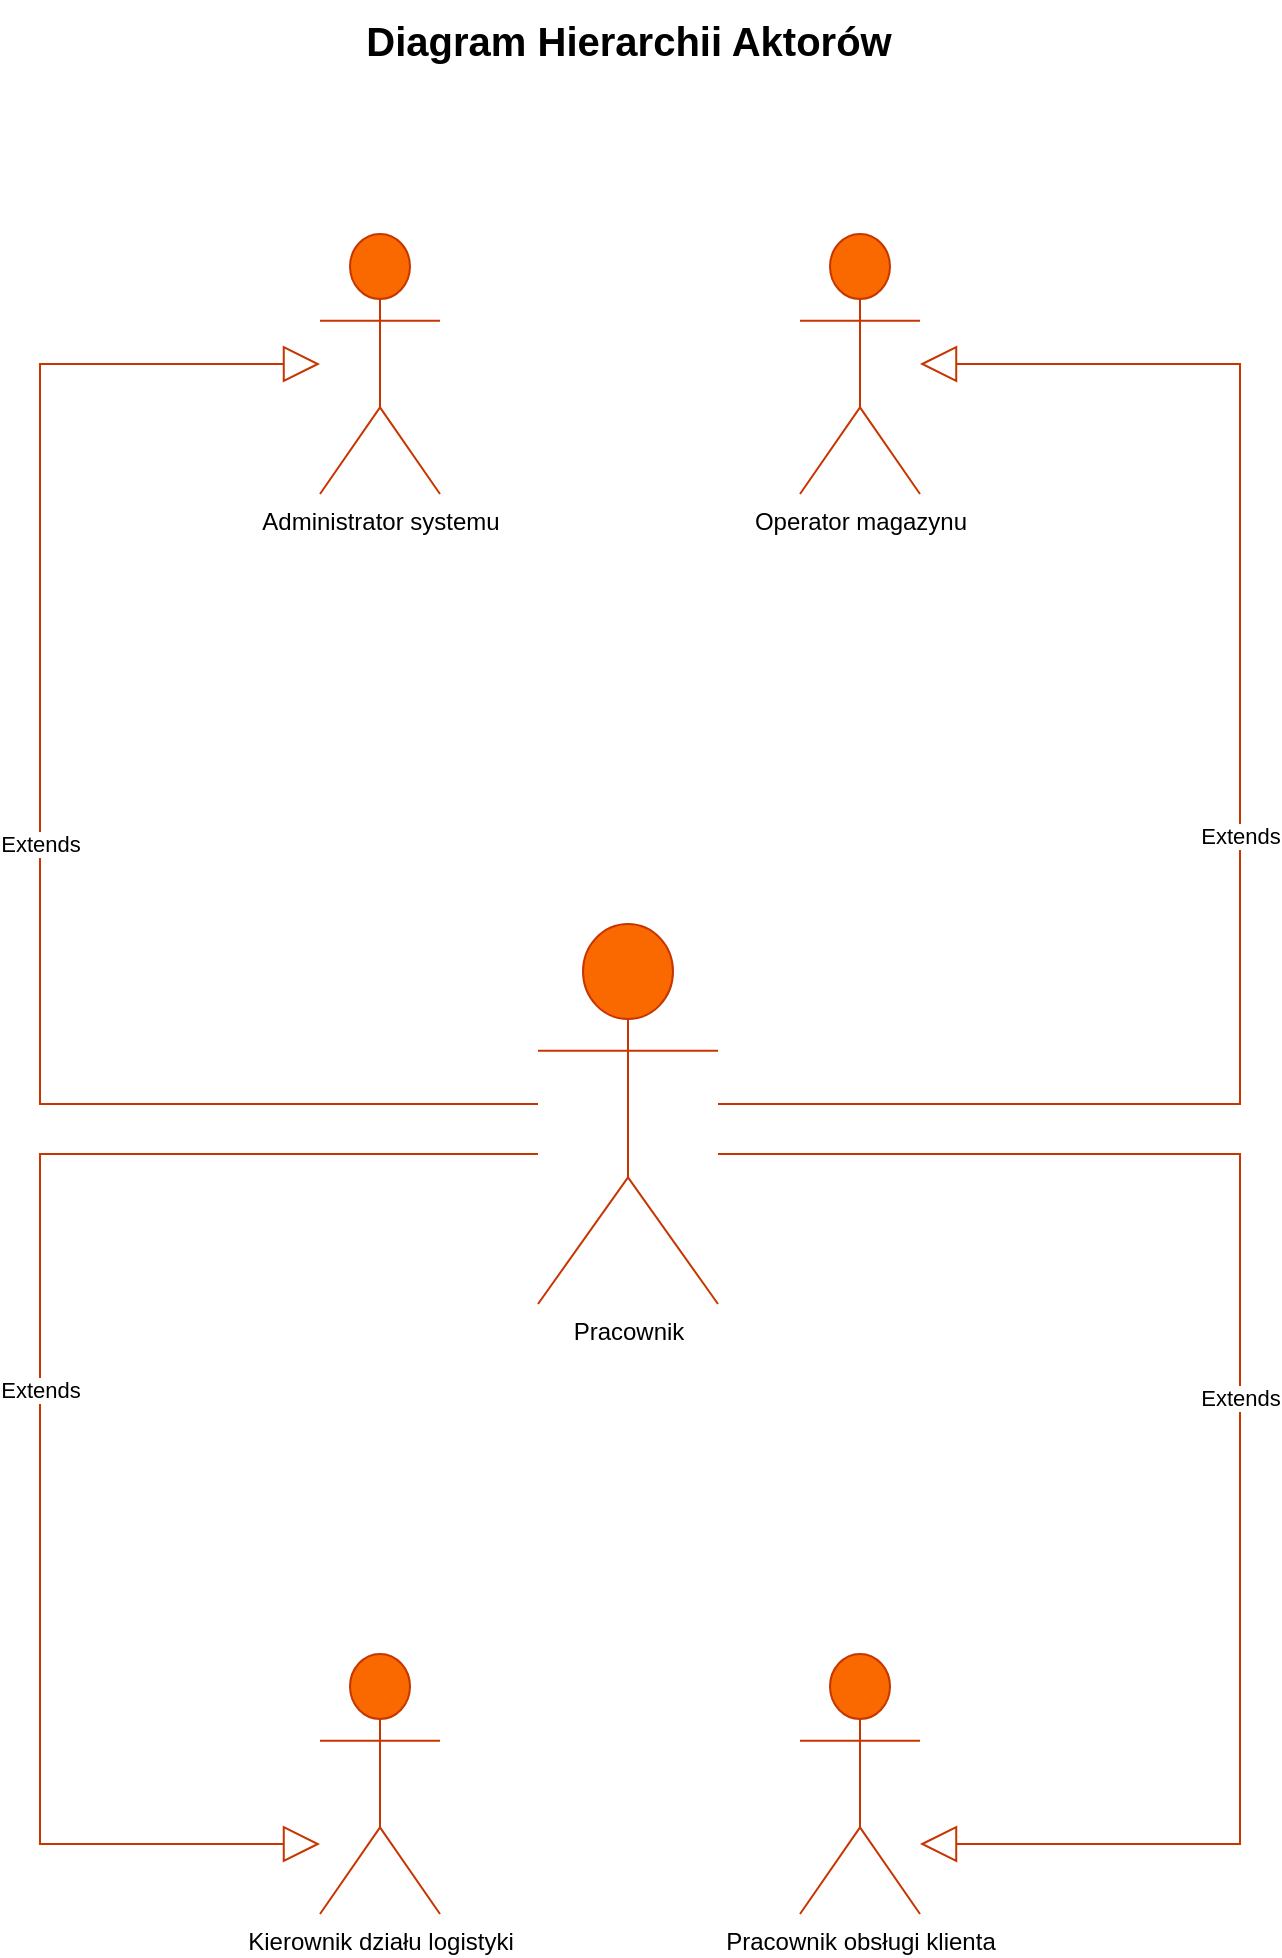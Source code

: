 <mxfile version="26.2.2">
  <diagram name="Strona-1" id="bAC5uqIM3cbNcpsP6RJR">
    <mxGraphModel dx="836" dy="1075" grid="1" gridSize="10" guides="1" tooltips="1" connect="1" arrows="1" fold="1" page="1" pageScale="1" pageWidth="827" pageHeight="1169" math="0" shadow="0">
      <root>
        <mxCell id="0" />
        <mxCell id="1" parent="0" />
        <mxCell id="t3or6yXfqoIslkZLMpmE-1" value="Pracownik" style="shape=umlActor;verticalLabelPosition=bottom;verticalAlign=top;html=1;fillColor=#fa6800;fontColor=#000000;strokeColor=#C73500;" parent="1" vertex="1">
          <mxGeometry x="369" y="475" width="90" height="190" as="geometry" />
        </mxCell>
        <mxCell id="t3or6yXfqoIslkZLMpmE-2" value="Administrator systemu" style="shape=umlActor;verticalLabelPosition=bottom;verticalAlign=top;html=1;fillColor=#fa6800;fontColor=#000000;strokeColor=#C73500;" parent="1" vertex="1">
          <mxGeometry x="260" y="130" width="60" height="130" as="geometry" />
        </mxCell>
        <mxCell id="t3or6yXfqoIslkZLMpmE-3" value="Pracownik obsługi klienta" style="shape=umlActor;verticalLabelPosition=bottom;verticalAlign=top;html=1;fillColor=#fa6800;fontColor=#000000;strokeColor=#C73500;" parent="1" vertex="1">
          <mxGeometry x="500" y="840" width="60" height="130" as="geometry" />
        </mxCell>
        <mxCell id="t3or6yXfqoIslkZLMpmE-4" value="Operator magazynu" style="shape=umlActor;verticalLabelPosition=bottom;verticalAlign=top;html=1;fillColor=#fa6800;fontColor=#000000;strokeColor=#C73500;" parent="1" vertex="1">
          <mxGeometry x="500" y="130" width="60" height="130" as="geometry" />
        </mxCell>
        <mxCell id="t3or6yXfqoIslkZLMpmE-22" value="Kierownik działu logistyki" style="shape=umlActor;verticalLabelPosition=bottom;verticalAlign=top;html=1;fillColor=#fa6800;fontColor=#000000;strokeColor=#C73500;" parent="1" vertex="1">
          <mxGeometry x="260" y="840" width="60" height="130" as="geometry" />
        </mxCell>
        <mxCell id="t3or6yXfqoIslkZLMpmE-26" value="Extends" style="endArrow=block;endSize=16;endFill=0;html=1;rounded=0;edgeStyle=orthogonalEdgeStyle;fillColor=#fa6800;strokeColor=#C73500;" parent="1" source="t3or6yXfqoIslkZLMpmE-1" target="t3or6yXfqoIslkZLMpmE-2" edge="1">
          <mxGeometry width="160" relative="1" as="geometry">
            <mxPoint x="340" y="590" as="sourcePoint" />
            <mxPoint x="230" y="430" as="targetPoint" />
            <Array as="points">
              <mxPoint x="120" y="565" />
              <mxPoint x="120" y="195" />
            </Array>
          </mxGeometry>
        </mxCell>
        <mxCell id="t3or6yXfqoIslkZLMpmE-27" value="Extends" style="endArrow=block;endSize=16;endFill=0;html=1;rounded=0;edgeStyle=orthogonalEdgeStyle;fillColor=#fa6800;strokeColor=#C73500;" parent="1" source="t3or6yXfqoIslkZLMpmE-1" target="t3or6yXfqoIslkZLMpmE-3" edge="1">
          <mxGeometry width="160" relative="1" as="geometry">
            <mxPoint x="360" y="575" as="sourcePoint" />
            <mxPoint x="280" y="270" as="targetPoint" />
            <Array as="points">
              <mxPoint x="720" y="590" />
              <mxPoint x="720" y="935" />
            </Array>
          </mxGeometry>
        </mxCell>
        <mxCell id="t3or6yXfqoIslkZLMpmE-28" value="Extends" style="endArrow=block;endSize=16;endFill=0;html=1;rounded=0;edgeStyle=orthogonalEdgeStyle;fillColor=#fa6800;strokeColor=#C73500;" parent="1" source="t3or6yXfqoIslkZLMpmE-1" target="t3or6yXfqoIslkZLMpmE-22" edge="1">
          <mxGeometry width="160" relative="1" as="geometry">
            <mxPoint x="370" y="585" as="sourcePoint" />
            <mxPoint x="290" y="280" as="targetPoint" />
            <Array as="points">
              <mxPoint x="120" y="590" />
              <mxPoint x="120" y="935" />
            </Array>
          </mxGeometry>
        </mxCell>
        <mxCell id="t3or6yXfqoIslkZLMpmE-30" value="Extends" style="endArrow=block;endSize=16;endFill=0;html=1;rounded=0;edgeStyle=orthogonalEdgeStyle;fillColor=#fa6800;strokeColor=#C73500;" parent="1" source="t3or6yXfqoIslkZLMpmE-1" target="t3or6yXfqoIslkZLMpmE-4" edge="1">
          <mxGeometry width="160" relative="1" as="geometry">
            <mxPoint x="650" y="525" as="sourcePoint" />
            <mxPoint x="570" y="220" as="targetPoint" />
            <Array as="points">
              <mxPoint x="720" y="565" />
              <mxPoint x="720" y="195" />
            </Array>
          </mxGeometry>
        </mxCell>
        <mxCell id="DBGi6JtSWi7J6Ota0tLc-1" value="&lt;b&gt;&lt;font style=&quot;font-size: 20px;&quot;&gt;Diagram Hierarchii Aktorów&lt;/font&gt;&lt;/b&gt;" style="text;html=1;align=center;verticalAlign=middle;resizable=0;points=[];autosize=1;strokeColor=none;fillColor=none;" parent="1" vertex="1">
          <mxGeometry x="269" y="13" width="290" height="40" as="geometry" />
        </mxCell>
      </root>
    </mxGraphModel>
  </diagram>
</mxfile>
